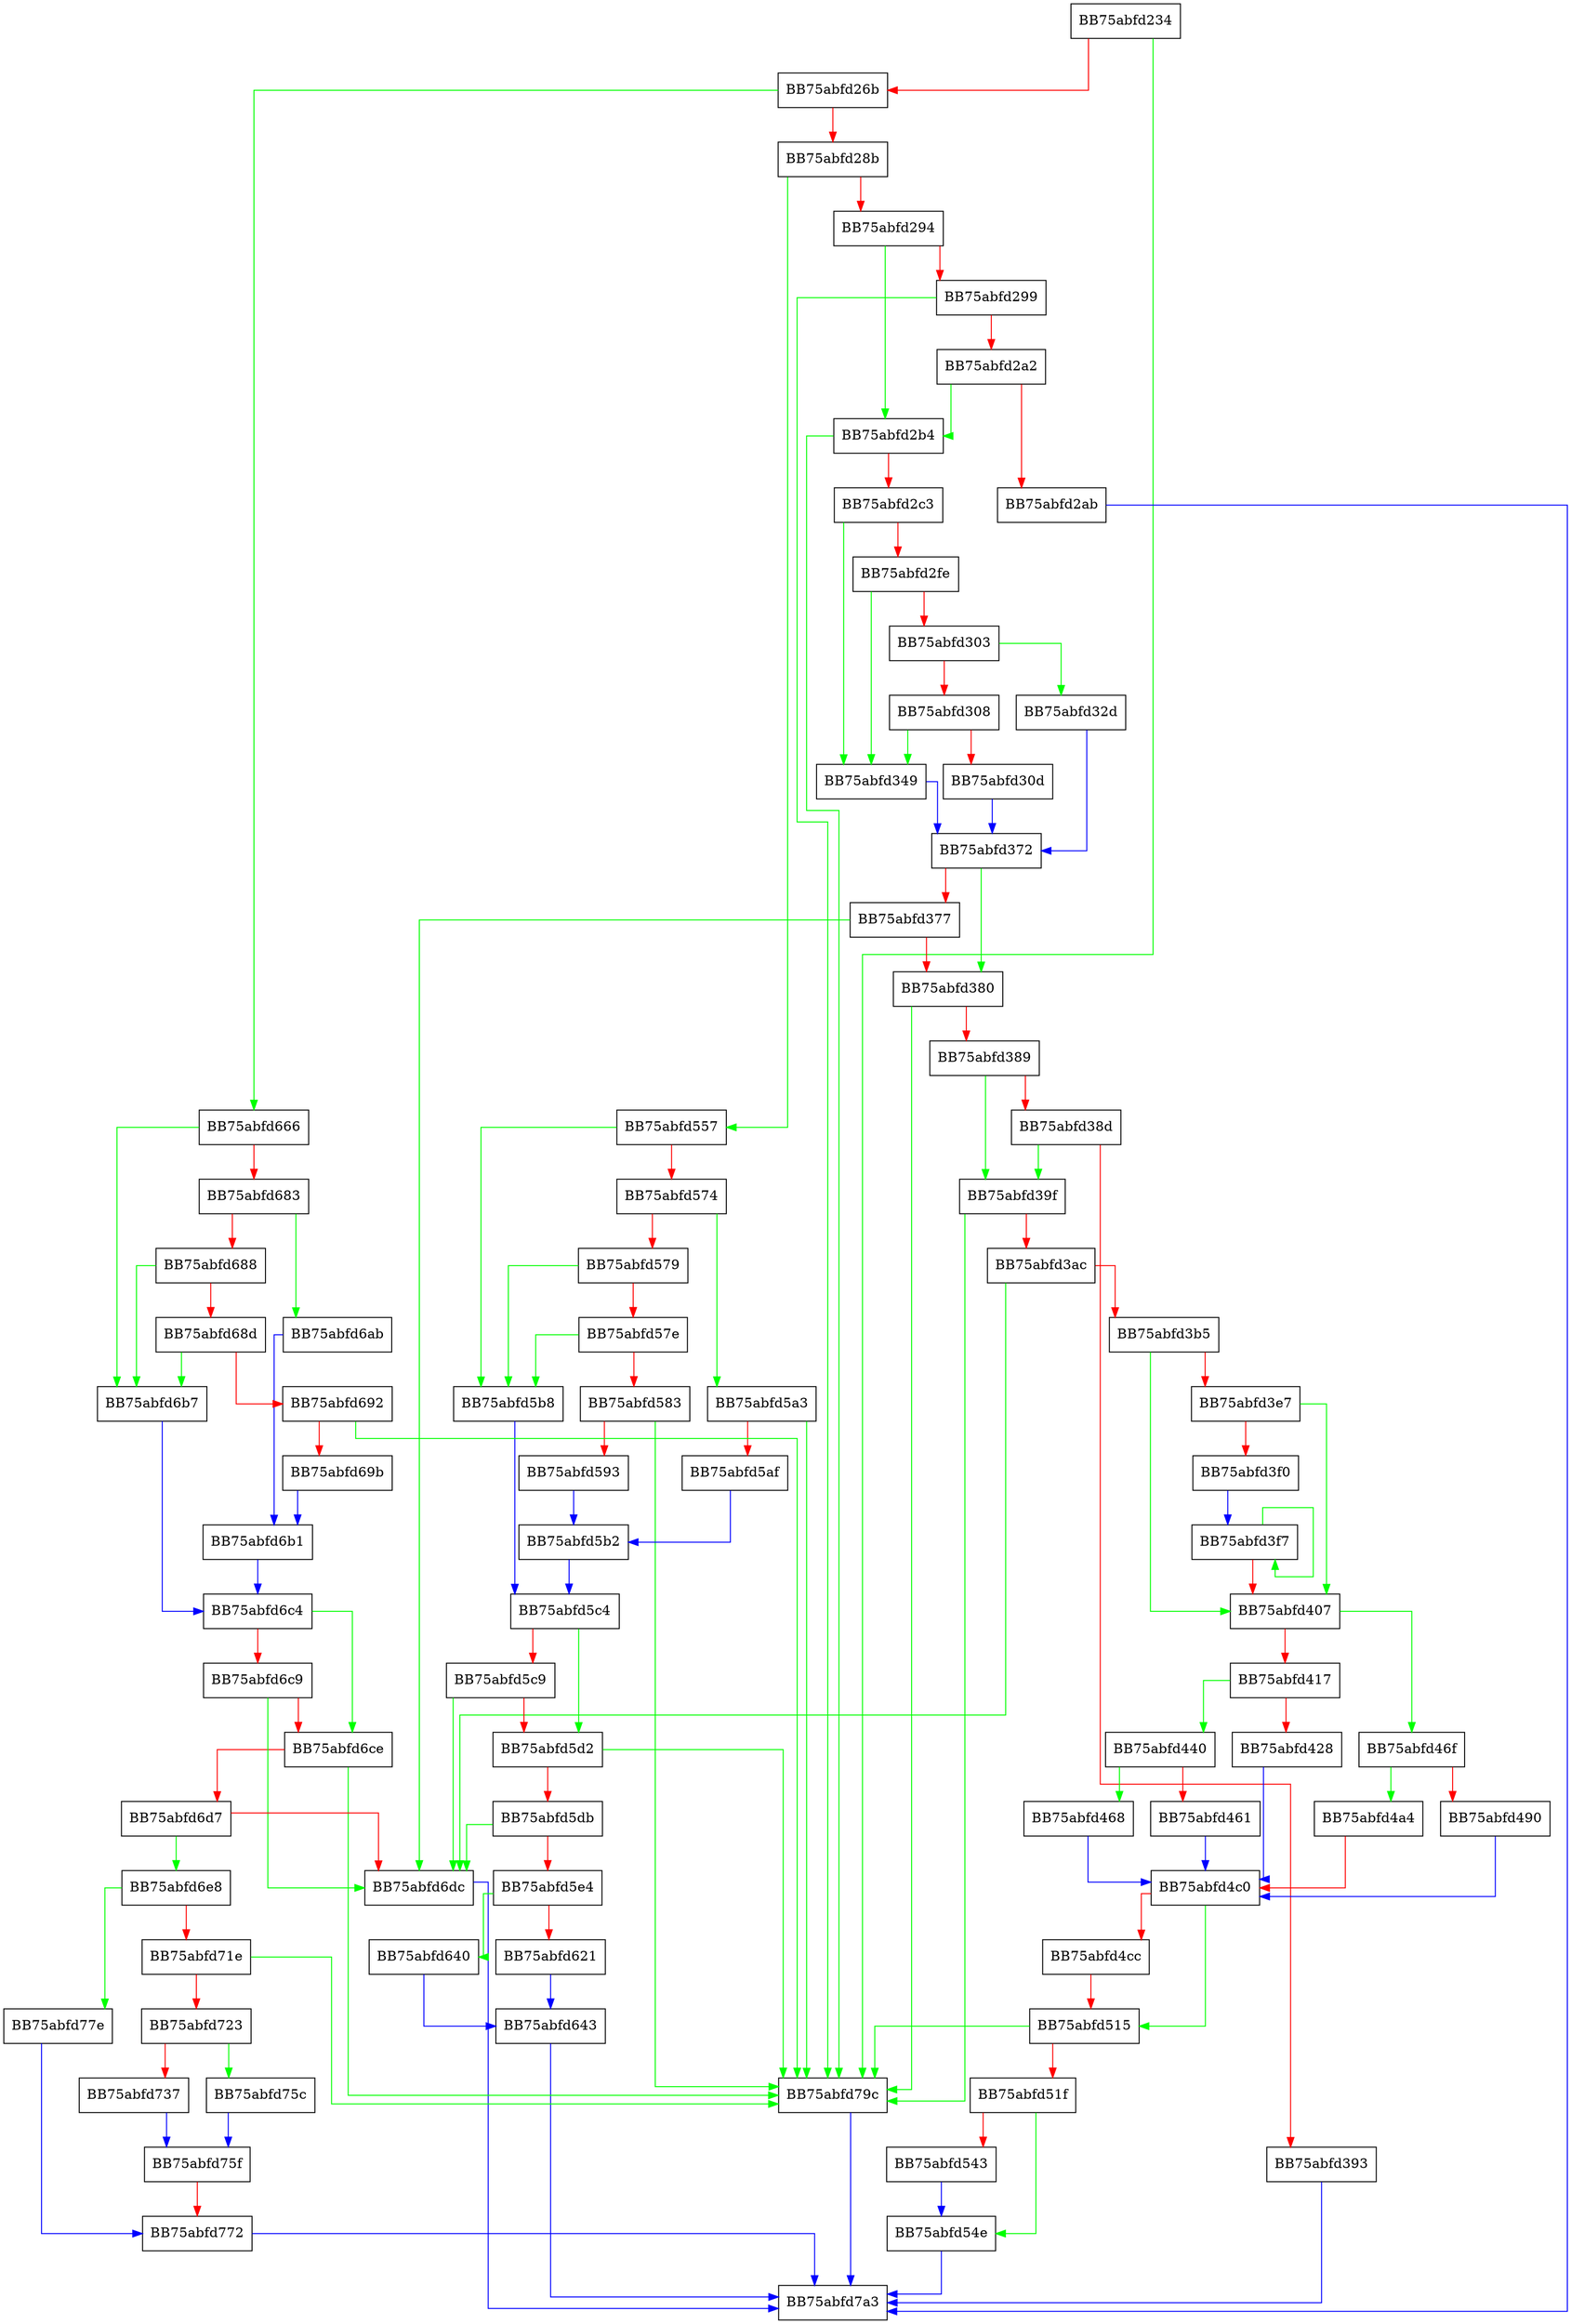 digraph ZSTD_decodeLiteralsBlock {
  node [shape="box"];
  graph [splines=ortho];
  BB75abfd234 -> BB75abfd79c [color="green"];
  BB75abfd234 -> BB75abfd26b [color="red"];
  BB75abfd26b -> BB75abfd666 [color="green"];
  BB75abfd26b -> BB75abfd28b [color="red"];
  BB75abfd28b -> BB75abfd557 [color="green"];
  BB75abfd28b -> BB75abfd294 [color="red"];
  BB75abfd294 -> BB75abfd2b4 [color="green"];
  BB75abfd294 -> BB75abfd299 [color="red"];
  BB75abfd299 -> BB75abfd79c [color="green"];
  BB75abfd299 -> BB75abfd2a2 [color="red"];
  BB75abfd2a2 -> BB75abfd2b4 [color="green"];
  BB75abfd2a2 -> BB75abfd2ab [color="red"];
  BB75abfd2ab -> BB75abfd7a3 [color="blue"];
  BB75abfd2b4 -> BB75abfd79c [color="green"];
  BB75abfd2b4 -> BB75abfd2c3 [color="red"];
  BB75abfd2c3 -> BB75abfd349 [color="green"];
  BB75abfd2c3 -> BB75abfd2fe [color="red"];
  BB75abfd2fe -> BB75abfd349 [color="green"];
  BB75abfd2fe -> BB75abfd303 [color="red"];
  BB75abfd303 -> BB75abfd32d [color="green"];
  BB75abfd303 -> BB75abfd308 [color="red"];
  BB75abfd308 -> BB75abfd349 [color="green"];
  BB75abfd308 -> BB75abfd30d [color="red"];
  BB75abfd30d -> BB75abfd372 [color="blue"];
  BB75abfd32d -> BB75abfd372 [color="blue"];
  BB75abfd349 -> BB75abfd372 [color="blue"];
  BB75abfd372 -> BB75abfd380 [color="green"];
  BB75abfd372 -> BB75abfd377 [color="red"];
  BB75abfd377 -> BB75abfd6dc [color="green"];
  BB75abfd377 -> BB75abfd380 [color="red"];
  BB75abfd380 -> BB75abfd79c [color="green"];
  BB75abfd380 -> BB75abfd389 [color="red"];
  BB75abfd389 -> BB75abfd39f [color="green"];
  BB75abfd389 -> BB75abfd38d [color="red"];
  BB75abfd38d -> BB75abfd39f [color="green"];
  BB75abfd38d -> BB75abfd393 [color="red"];
  BB75abfd393 -> BB75abfd7a3 [color="blue"];
  BB75abfd39f -> BB75abfd79c [color="green"];
  BB75abfd39f -> BB75abfd3ac [color="red"];
  BB75abfd3ac -> BB75abfd6dc [color="green"];
  BB75abfd3ac -> BB75abfd3b5 [color="red"];
  BB75abfd3b5 -> BB75abfd407 [color="green"];
  BB75abfd3b5 -> BB75abfd3e7 [color="red"];
  BB75abfd3e7 -> BB75abfd407 [color="green"];
  BB75abfd3e7 -> BB75abfd3f0 [color="red"];
  BB75abfd3f0 -> BB75abfd3f7 [color="blue"];
  BB75abfd3f7 -> BB75abfd3f7 [color="green"];
  BB75abfd3f7 -> BB75abfd407 [color="red"];
  BB75abfd407 -> BB75abfd46f [color="green"];
  BB75abfd407 -> BB75abfd417 [color="red"];
  BB75abfd417 -> BB75abfd440 [color="green"];
  BB75abfd417 -> BB75abfd428 [color="red"];
  BB75abfd428 -> BB75abfd4c0 [color="blue"];
  BB75abfd440 -> BB75abfd468 [color="green"];
  BB75abfd440 -> BB75abfd461 [color="red"];
  BB75abfd461 -> BB75abfd4c0 [color="blue"];
  BB75abfd468 -> BB75abfd4c0 [color="blue"];
  BB75abfd46f -> BB75abfd4a4 [color="green"];
  BB75abfd46f -> BB75abfd490 [color="red"];
  BB75abfd490 -> BB75abfd4c0 [color="blue"];
  BB75abfd4a4 -> BB75abfd4c0 [color="red"];
  BB75abfd4c0 -> BB75abfd515 [color="green"];
  BB75abfd4c0 -> BB75abfd4cc [color="red"];
  BB75abfd4cc -> BB75abfd515 [color="red"];
  BB75abfd515 -> BB75abfd79c [color="green"];
  BB75abfd515 -> BB75abfd51f [color="red"];
  BB75abfd51f -> BB75abfd54e [color="green"];
  BB75abfd51f -> BB75abfd543 [color="red"];
  BB75abfd543 -> BB75abfd54e [color="blue"];
  BB75abfd54e -> BB75abfd7a3 [color="blue"];
  BB75abfd557 -> BB75abfd5b8 [color="green"];
  BB75abfd557 -> BB75abfd574 [color="red"];
  BB75abfd574 -> BB75abfd5a3 [color="green"];
  BB75abfd574 -> BB75abfd579 [color="red"];
  BB75abfd579 -> BB75abfd5b8 [color="green"];
  BB75abfd579 -> BB75abfd57e [color="red"];
  BB75abfd57e -> BB75abfd5b8 [color="green"];
  BB75abfd57e -> BB75abfd583 [color="red"];
  BB75abfd583 -> BB75abfd79c [color="green"];
  BB75abfd583 -> BB75abfd593 [color="red"];
  BB75abfd593 -> BB75abfd5b2 [color="blue"];
  BB75abfd5a3 -> BB75abfd79c [color="green"];
  BB75abfd5a3 -> BB75abfd5af [color="red"];
  BB75abfd5af -> BB75abfd5b2 [color="blue"];
  BB75abfd5b2 -> BB75abfd5c4 [color="blue"];
  BB75abfd5b8 -> BB75abfd5c4 [color="blue"];
  BB75abfd5c4 -> BB75abfd5d2 [color="green"];
  BB75abfd5c4 -> BB75abfd5c9 [color="red"];
  BB75abfd5c9 -> BB75abfd6dc [color="green"];
  BB75abfd5c9 -> BB75abfd5d2 [color="red"];
  BB75abfd5d2 -> BB75abfd79c [color="green"];
  BB75abfd5d2 -> BB75abfd5db [color="red"];
  BB75abfd5db -> BB75abfd6dc [color="green"];
  BB75abfd5db -> BB75abfd5e4 [color="red"];
  BB75abfd5e4 -> BB75abfd640 [color="green"];
  BB75abfd5e4 -> BB75abfd621 [color="red"];
  BB75abfd621 -> BB75abfd643 [color="blue"];
  BB75abfd640 -> BB75abfd643 [color="blue"];
  BB75abfd643 -> BB75abfd7a3 [color="blue"];
  BB75abfd666 -> BB75abfd6b7 [color="green"];
  BB75abfd666 -> BB75abfd683 [color="red"];
  BB75abfd683 -> BB75abfd6ab [color="green"];
  BB75abfd683 -> BB75abfd688 [color="red"];
  BB75abfd688 -> BB75abfd6b7 [color="green"];
  BB75abfd688 -> BB75abfd68d [color="red"];
  BB75abfd68d -> BB75abfd6b7 [color="green"];
  BB75abfd68d -> BB75abfd692 [color="red"];
  BB75abfd692 -> BB75abfd79c [color="green"];
  BB75abfd692 -> BB75abfd69b [color="red"];
  BB75abfd69b -> BB75abfd6b1 [color="blue"];
  BB75abfd6ab -> BB75abfd6b1 [color="blue"];
  BB75abfd6b1 -> BB75abfd6c4 [color="blue"];
  BB75abfd6b7 -> BB75abfd6c4 [color="blue"];
  BB75abfd6c4 -> BB75abfd6ce [color="green"];
  BB75abfd6c4 -> BB75abfd6c9 [color="red"];
  BB75abfd6c9 -> BB75abfd6dc [color="green"];
  BB75abfd6c9 -> BB75abfd6ce [color="red"];
  BB75abfd6ce -> BB75abfd79c [color="green"];
  BB75abfd6ce -> BB75abfd6d7 [color="red"];
  BB75abfd6d7 -> BB75abfd6e8 [color="green"];
  BB75abfd6d7 -> BB75abfd6dc [color="red"];
  BB75abfd6dc -> BB75abfd7a3 [color="blue"];
  BB75abfd6e8 -> BB75abfd77e [color="green"];
  BB75abfd6e8 -> BB75abfd71e [color="red"];
  BB75abfd71e -> BB75abfd79c [color="green"];
  BB75abfd71e -> BB75abfd723 [color="red"];
  BB75abfd723 -> BB75abfd75c [color="green"];
  BB75abfd723 -> BB75abfd737 [color="red"];
  BB75abfd737 -> BB75abfd75f [color="blue"];
  BB75abfd75c -> BB75abfd75f [color="blue"];
  BB75abfd75f -> BB75abfd772 [color="red"];
  BB75abfd772 -> BB75abfd7a3 [color="blue"];
  BB75abfd77e -> BB75abfd772 [color="blue"];
  BB75abfd79c -> BB75abfd7a3 [color="blue"];
}